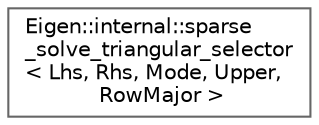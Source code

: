 digraph "类继承关系图"
{
 // LATEX_PDF_SIZE
  bgcolor="transparent";
  edge [fontname=Helvetica,fontsize=10,labelfontname=Helvetica,labelfontsize=10];
  node [fontname=Helvetica,fontsize=10,shape=box,height=0.2,width=0.4];
  rankdir="LR";
  Node0 [id="Node000000",label="Eigen::internal::sparse\l_solve_triangular_selector\l\< Lhs, Rhs, Mode, Upper,\l RowMajor \>",height=0.2,width=0.4,color="grey40", fillcolor="white", style="filled",URL="$struct_eigen_1_1internal_1_1sparse__solve__triangular__selector_3_01_lhs_00_01_rhs_00_01_mode_00_01_upper_00_01_row_major_01_4.html",tooltip=" "];
}
